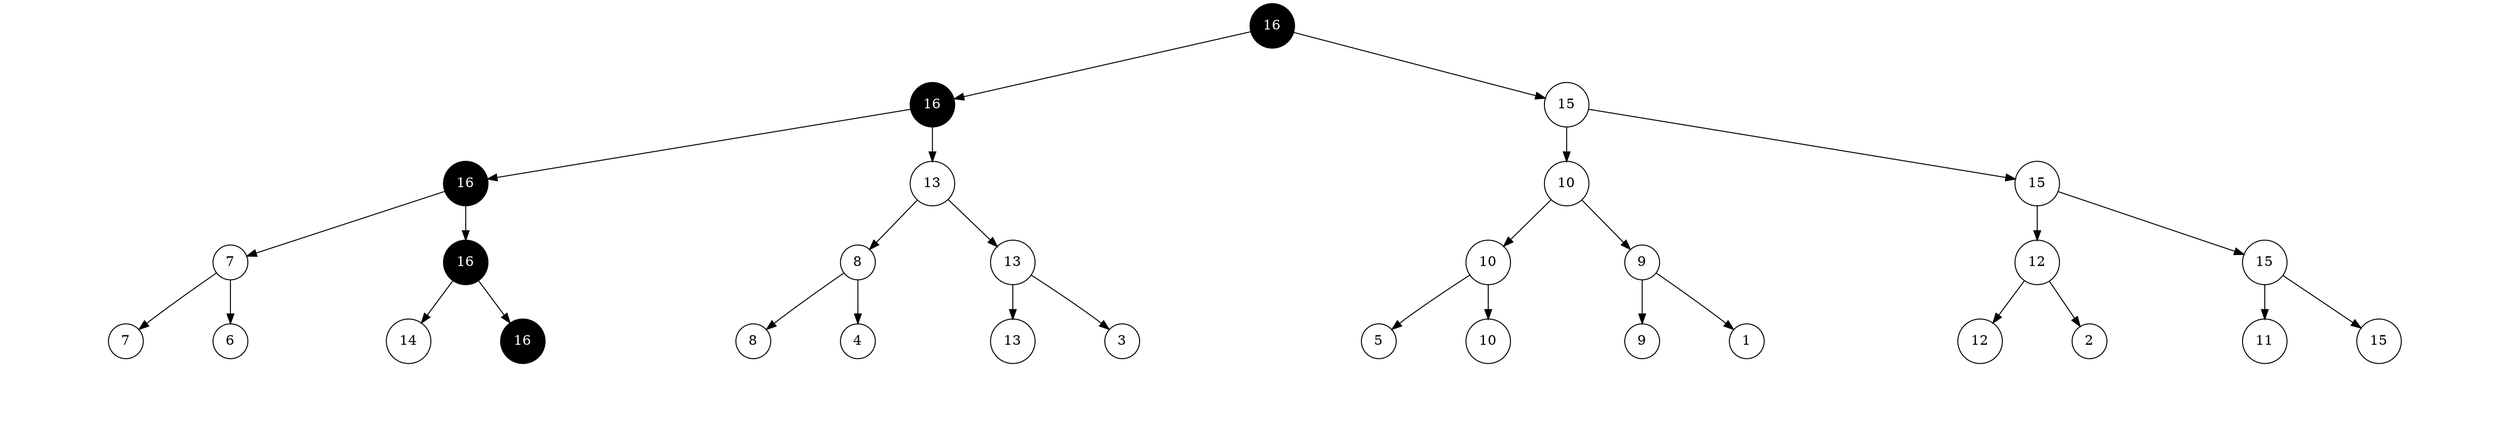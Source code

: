 digraph G{
	node[shape=circle]
	a16_0[label="16", style=filled, fillcolor=black, fontcolor=white];
	a16_1[label="16", style=filled, fillcolor=black, fontcolor=white];
	a16_2[label="16", style=filled, fillcolor=black, fontcolor=white];
	a7_3[label="7", style=filled, fillcolor=white, fontcolor=black];
	a7_4[label="7", style=filled, fillcolor=white, fontcolor=black];
	nila7_4l[label="", style=invis];
	nila7_4r[label="", style=invis];
	nila7_4m[label="", style=invis];
	a7_4->nila7_4l[style=invis];
	a7_4->nila7_4m[style=invis];
	a7_4->nila7_4r[style=invis];
	{rank=same nila7_4l->nila7_4m->nila7_4r[style=invis]}
	a6_4[label="6", style=filled, fillcolor=white, fontcolor=black];
	nila6_4l[label="", style=invis];
	nila6_4r[label="", style=invis];
	nila6_4m[label="", style=invis];
	a6_4->nila6_4l[style=invis];
	a6_4->nila6_4m[style=invis];
	a6_4->nila6_4r[style=invis];
	{rank=same nila6_4l->nila6_4m->nila6_4r[style=invis]}
	nila7_3m[label="", style=invis];
	a7_3->a7_4
	a7_3->nila7_3m[style=invis];
	a7_3->a6_4
	{rank=same a7_4->nila7_3m->a6_4[style=invis]}
	a16_3[label="16", style=filled, fillcolor=black, fontcolor=white];
	a14_4[label="14", style=filled, fillcolor=white, fontcolor=black];
	nila14_4l[label="", style=invis];
	nila14_4r[label="", style=invis];
	nila14_4m[label="", style=invis];
	a14_4->nila14_4l[style=invis];
	a14_4->nila14_4m[style=invis];
	a14_4->nila14_4r[style=invis];
	{rank=same nila14_4l->nila14_4m->nila14_4r[style=invis]}
	a16_4[label="16", style=filled, fillcolor=black, fontcolor=white];
	nila16_4l[label="", style=invis];
	nila16_4r[label="", style=invis];
	nila16_4m[label="", style=invis];
	a16_4->nila16_4l[style=invis];
	a16_4->nila16_4m[style=invis];
	a16_4->nila16_4r[style=invis];
	{rank=same nila16_4l->nila16_4m->nila16_4r[style=invis]}
	nila16_3m[label="", style=invis];
	a16_3->a14_4
	a16_3->nila16_3m[style=invis];
	a16_3->a16_4
	{rank=same a14_4->nila16_3m->a16_4[style=invis]}
	nila16_2m[label="", style=invis];
	a16_2->a7_3
	a16_2->nila16_2m[style=invis];
	a16_2->a16_3
	{rank=same a7_3->nila16_2m->a16_3[style=invis]}
	a13_2[label="13", style=filled, fillcolor=white, fontcolor=black];
	a8_3[label="8", style=filled, fillcolor=white, fontcolor=black];
	a8_4[label="8", style=filled, fillcolor=white, fontcolor=black];
	nila8_4l[label="", style=invis];
	nila8_4r[label="", style=invis];
	nila8_4m[label="", style=invis];
	a8_4->nila8_4l[style=invis];
	a8_4->nila8_4m[style=invis];
	a8_4->nila8_4r[style=invis];
	{rank=same nila8_4l->nila8_4m->nila8_4r[style=invis]}
	a4_4[label="4", style=filled, fillcolor=white, fontcolor=black];
	nila4_4l[label="", style=invis];
	nila4_4r[label="", style=invis];
	nila4_4m[label="", style=invis];
	a4_4->nila4_4l[style=invis];
	a4_4->nila4_4m[style=invis];
	a4_4->nila4_4r[style=invis];
	{rank=same nila4_4l->nila4_4m->nila4_4r[style=invis]}
	nila8_3m[label="", style=invis];
	a8_3->a8_4
	a8_3->nila8_3m[style=invis];
	a8_3->a4_4
	{rank=same a8_4->nila8_3m->a4_4[style=invis]}
	a13_3[label="13", style=filled, fillcolor=white, fontcolor=black];
	a13_4[label="13", style=filled, fillcolor=white, fontcolor=black];
	nila13_4l[label="", style=invis];
	nila13_4r[label="", style=invis];
	nila13_4m[label="", style=invis];
	a13_4->nila13_4l[style=invis];
	a13_4->nila13_4m[style=invis];
	a13_4->nila13_4r[style=invis];
	{rank=same nila13_4l->nila13_4m->nila13_4r[style=invis]}
	a3_4[label="3", style=filled, fillcolor=white, fontcolor=black];
	nila3_4l[label="", style=invis];
	nila3_4r[label="", style=invis];
	nila3_4m[label="", style=invis];
	a3_4->nila3_4l[style=invis];
	a3_4->nila3_4m[style=invis];
	a3_4->nila3_4r[style=invis];
	{rank=same nila3_4l->nila3_4m->nila3_4r[style=invis]}
	nila13_3m[label="", style=invis];
	a13_3->a13_4
	a13_3->nila13_3m[style=invis];
	a13_3->a3_4
	{rank=same a13_4->nila13_3m->a3_4[style=invis]}
	nila13_2m[label="", style=invis];
	a13_2->a8_3
	a13_2->nila13_2m[style=invis];
	a13_2->a13_3
	{rank=same a8_3->nila13_2m->a13_3[style=invis]}
	nila16_1m[label="", style=invis];
	a16_1->a16_2
	a16_1->nila16_1m[style=invis];
	a16_1->a13_2
	{rank=same a16_2->nila16_1m->a13_2[style=invis]}
	a15_1[label="15", style=filled, fillcolor=white, fontcolor=black];
	a10_2[label="10", style=filled, fillcolor=white, fontcolor=black];
	a10_3[label="10", style=filled, fillcolor=white, fontcolor=black];
	a5_4[label="5", style=filled, fillcolor=white, fontcolor=black];
	nila5_4l[label="", style=invis];
	nila5_4r[label="", style=invis];
	nila5_4m[label="", style=invis];
	a5_4->nila5_4l[style=invis];
	a5_4->nila5_4m[style=invis];
	a5_4->nila5_4r[style=invis];
	{rank=same nila5_4l->nila5_4m->nila5_4r[style=invis]}
	a10_4[label="10", style=filled, fillcolor=white, fontcolor=black];
	nila10_4l[label="", style=invis];
	nila10_4r[label="", style=invis];
	nila10_4m[label="", style=invis];
	a10_4->nila10_4l[style=invis];
	a10_4->nila10_4m[style=invis];
	a10_4->nila10_4r[style=invis];
	{rank=same nila10_4l->nila10_4m->nila10_4r[style=invis]}
	nila10_3m[label="", style=invis];
	a10_3->a5_4
	a10_3->nila10_3m[style=invis];
	a10_3->a10_4
	{rank=same a5_4->nila10_3m->a10_4[style=invis]}
	a9_3[label="9", style=filled, fillcolor=white, fontcolor=black];
	a9_4[label="9", style=filled, fillcolor=white, fontcolor=black];
	nila9_4l[label="", style=invis];
	nila9_4r[label="", style=invis];
	nila9_4m[label="", style=invis];
	a9_4->nila9_4l[style=invis];
	a9_4->nila9_4m[style=invis];
	a9_4->nila9_4r[style=invis];
	{rank=same nila9_4l->nila9_4m->nila9_4r[style=invis]}
	a1_4[label="1", style=filled, fillcolor=white, fontcolor=black];
	nila1_4l[label="", style=invis];
	nila1_4r[label="", style=invis];
	nila1_4m[label="", style=invis];
	a1_4->nila1_4l[style=invis];
	a1_4->nila1_4m[style=invis];
	a1_4->nila1_4r[style=invis];
	{rank=same nila1_4l->nila1_4m->nila1_4r[style=invis]}
	nila9_3m[label="", style=invis];
	a9_3->a9_4
	a9_3->nila9_3m[style=invis];
	a9_3->a1_4
	{rank=same a9_4->nila9_3m->a1_4[style=invis]}
	nila10_2m[label="", style=invis];
	a10_2->a10_3
	a10_2->nila10_2m[style=invis];
	a10_2->a9_3
	{rank=same a10_3->nila10_2m->a9_3[style=invis]}
	a15_2[label="15", style=filled, fillcolor=white, fontcolor=black];
	a12_3[label="12", style=filled, fillcolor=white, fontcolor=black];
	a12_4[label="12", style=filled, fillcolor=white, fontcolor=black];
	nila12_4l[label="", style=invis];
	nila12_4r[label="", style=invis];
	nila12_4m[label="", style=invis];
	a12_4->nila12_4l[style=invis];
	a12_4->nila12_4m[style=invis];
	a12_4->nila12_4r[style=invis];
	{rank=same nila12_4l->nila12_4m->nila12_4r[style=invis]}
	a2_4[label="2", style=filled, fillcolor=white, fontcolor=black];
	nila2_4l[label="", style=invis];
	nila2_4r[label="", style=invis];
	nila2_4m[label="", style=invis];
	a2_4->nila2_4l[style=invis];
	a2_4->nila2_4m[style=invis];
	a2_4->nila2_4r[style=invis];
	{rank=same nila2_4l->nila2_4m->nila2_4r[style=invis]}
	nila12_3m[label="", style=invis];
	a12_3->a12_4
	a12_3->nila12_3m[style=invis];
	a12_3->a2_4
	{rank=same a12_4->nila12_3m->a2_4[style=invis]}
	a15_3[label="15", style=filled, fillcolor=white, fontcolor=black];
	a11_4[label="11", style=filled, fillcolor=white, fontcolor=black];
	nila11_4l[label="", style=invis];
	nila11_4r[label="", style=invis];
	nila11_4m[label="", style=invis];
	a11_4->nila11_4l[style=invis];
	a11_4->nila11_4m[style=invis];
	a11_4->nila11_4r[style=invis];
	{rank=same nila11_4l->nila11_4m->nila11_4r[style=invis]}
	a15_4[label="15", style=filled, fillcolor=white, fontcolor=black];
	nila15_4l[label="", style=invis];
	nila15_4r[label="", style=invis];
	nila15_4m[label="", style=invis];
	a15_4->nila15_4l[style=invis];
	a15_4->nila15_4m[style=invis];
	a15_4->nila15_4r[style=invis];
	{rank=same nila15_4l->nila15_4m->nila15_4r[style=invis]}
	nila15_3m[label="", style=invis];
	a15_3->a11_4
	a15_3->nila15_3m[style=invis];
	a15_3->a15_4
	{rank=same a11_4->nila15_3m->a15_4[style=invis]}
	nila15_2m[label="", style=invis];
	a15_2->a12_3
	a15_2->nila15_2m[style=invis];
	a15_2->a15_3
	{rank=same a12_3->nila15_2m->a15_3[style=invis]}
	nila15_1m[label="", style=invis];
	a15_1->a10_2
	a15_1->nila15_1m[style=invis];
	a15_1->a15_2
	{rank=same a10_2->nila15_1m->a15_2[style=invis]}
	nila16_0m[label="", style=invis];
	a16_0->a16_1
	a16_0->nila16_0m[style=invis];
	a16_0->a15_1
	{rank=same a16_1->nila16_0m->a15_1[style=invis]}
}